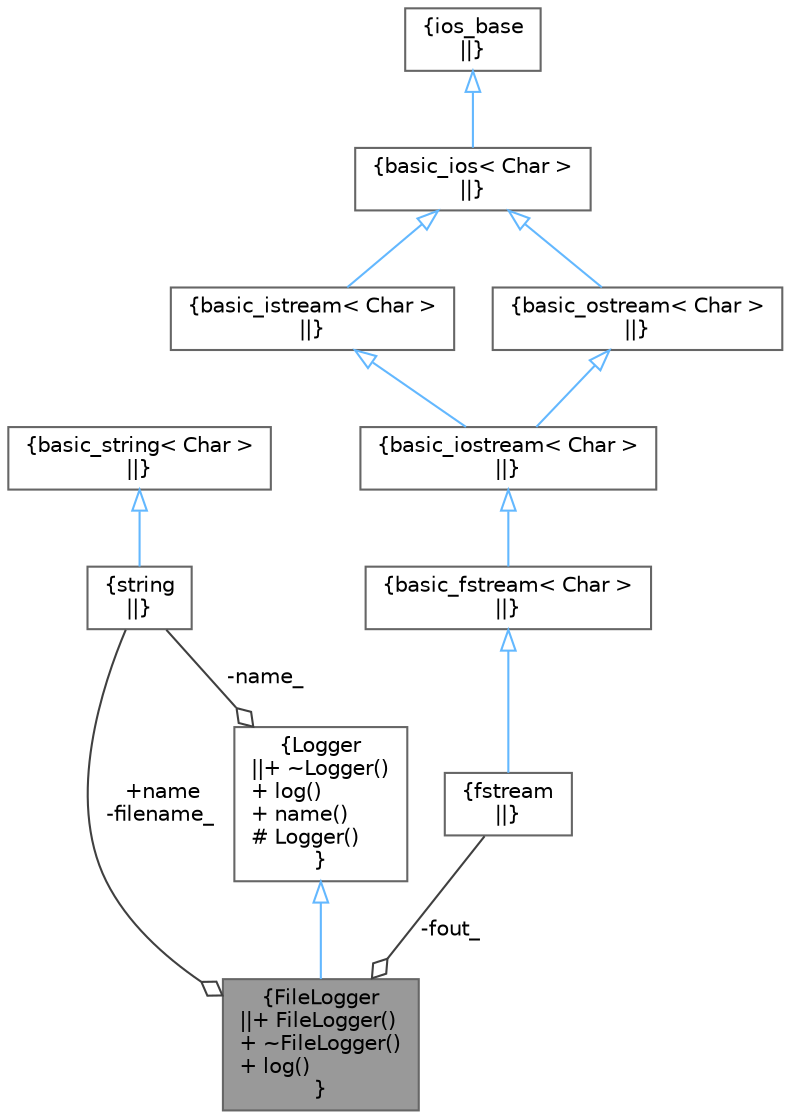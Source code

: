 digraph "FileLogger"
{
 // INTERACTIVE_SVG=YES
 // LATEX_PDF_SIZE
  bgcolor="transparent";
  edge [fontname=Helvetica,fontsize=10,labelfontname=Helvetica,labelfontsize=10];
  node [fontname=Helvetica,fontsize=10,shape=box,height=0.2,width=0.4];
  Node1 [label="{FileLogger\n||+ FileLogger()\l+ ~FileLogger()\l+ log()\l}",height=0.2,width=0.4,color="gray40", fillcolor="grey60", style="filled", fontcolor="black",tooltip="FileLogger."];
  Node2 -> Node1 [dir="back",color="steelblue1",style="solid",arrowtail="onormal"];
  Node2 [label="{Logger\n||+ ~Logger()\l+ log()\l+ name()\l# Logger()\l}",height=0.2,width=0.4,color="gray40", fillcolor="white", style="filled",URL="$classore_1_1data_1_1_logger.html",tooltip="The Base Custom Log Handler class."];
  Node3 -> Node2 [color="grey25",style="solid",label=" -name_" ,arrowhead="odiamond"];
  Node3 [label="{string\n||}",height=0.2,width=0.4,color="gray40", fillcolor="white", style="filled",tooltip=" "];
  Node4 -> Node3 [dir="back",color="steelblue1",style="solid",arrowtail="onormal"];
  Node4 [label="{basic_string\< Char \>\n||}",height=0.2,width=0.4,color="gray40", fillcolor="white", style="filled",tooltip=" "];
  Node3 -> Node1 [color="grey25",style="solid",label=" +name\n-filename_" ,arrowhead="odiamond"];
  Node5 -> Node1 [color="grey25",style="solid",label=" -fout_" ,arrowhead="odiamond"];
  Node5 [label="{fstream\n||}",height=0.2,width=0.4,color="gray40", fillcolor="white", style="filled",tooltip=" "];
  Node6 -> Node5 [dir="back",color="steelblue1",style="solid",arrowtail="onormal"];
  Node6 [label="{basic_fstream\< Char \>\n||}",height=0.2,width=0.4,color="gray40", fillcolor="white", style="filled",tooltip=" "];
  Node7 -> Node6 [dir="back",color="steelblue1",style="solid",arrowtail="onormal"];
  Node7 [label="{basic_iostream\< Char \>\n||}",height=0.2,width=0.4,color="gray40", fillcolor="white", style="filled",tooltip=" "];
  Node8 -> Node7 [dir="back",color="steelblue1",style="solid",arrowtail="onormal"];
  Node8 [label="{basic_istream\< Char \>\n||}",height=0.2,width=0.4,color="gray40", fillcolor="white", style="filled",tooltip=" "];
  Node9 -> Node8 [dir="back",color="steelblue1",style="solid",arrowtail="onormal"];
  Node9 [label="{basic_ios\< Char \>\n||}",height=0.2,width=0.4,color="gray40", fillcolor="white", style="filled",tooltip=" "];
  Node10 -> Node9 [dir="back",color="steelblue1",style="solid",arrowtail="onormal"];
  Node10 [label="{ios_base\n||}",height=0.2,width=0.4,color="gray40", fillcolor="white", style="filled",tooltip=" "];
  Node11 -> Node7 [dir="back",color="steelblue1",style="solid",arrowtail="onormal"];
  Node11 [label="{basic_ostream\< Char \>\n||}",height=0.2,width=0.4,color="gray40", fillcolor="white", style="filled",tooltip=" "];
  Node9 -> Node11 [dir="back",color="steelblue1",style="solid",arrowtail="onormal"];
}
